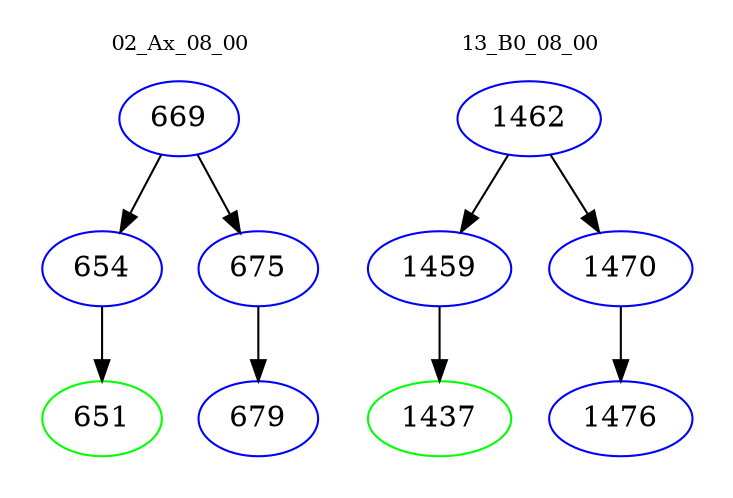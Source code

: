 digraph{
subgraph cluster_0 {
color = white
label = "02_Ax_08_00";
fontsize=10;
T0_669 [label="669", color="blue"]
T0_669 -> T0_654 [color="black"]
T0_654 [label="654", color="blue"]
T0_654 -> T0_651 [color="black"]
T0_651 [label="651", color="green"]
T0_669 -> T0_675 [color="black"]
T0_675 [label="675", color="blue"]
T0_675 -> T0_679 [color="black"]
T0_679 [label="679", color="blue"]
}
subgraph cluster_1 {
color = white
label = "13_B0_08_00";
fontsize=10;
T1_1462 [label="1462", color="blue"]
T1_1462 -> T1_1459 [color="black"]
T1_1459 [label="1459", color="blue"]
T1_1459 -> T1_1437 [color="black"]
T1_1437 [label="1437", color="green"]
T1_1462 -> T1_1470 [color="black"]
T1_1470 [label="1470", color="blue"]
T1_1470 -> T1_1476 [color="black"]
T1_1476 [label="1476", color="blue"]
}
}
